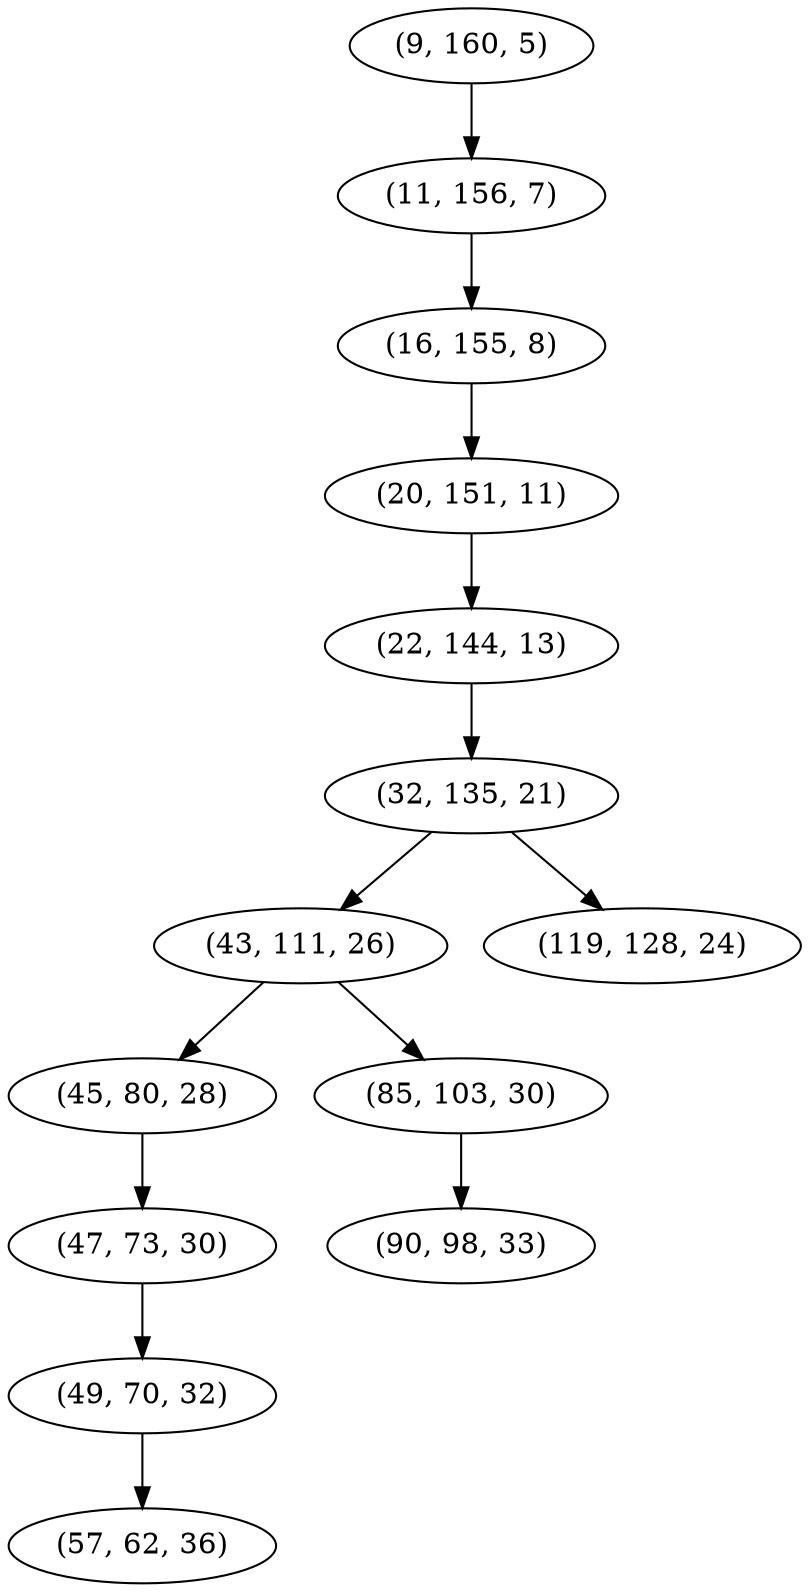 digraph tree {
    "(9, 160, 5)";
    "(11, 156, 7)";
    "(16, 155, 8)";
    "(20, 151, 11)";
    "(22, 144, 13)";
    "(32, 135, 21)";
    "(43, 111, 26)";
    "(45, 80, 28)";
    "(47, 73, 30)";
    "(49, 70, 32)";
    "(57, 62, 36)";
    "(85, 103, 30)";
    "(90, 98, 33)";
    "(119, 128, 24)";
    "(9, 160, 5)" -> "(11, 156, 7)";
    "(11, 156, 7)" -> "(16, 155, 8)";
    "(16, 155, 8)" -> "(20, 151, 11)";
    "(20, 151, 11)" -> "(22, 144, 13)";
    "(22, 144, 13)" -> "(32, 135, 21)";
    "(32, 135, 21)" -> "(43, 111, 26)";
    "(32, 135, 21)" -> "(119, 128, 24)";
    "(43, 111, 26)" -> "(45, 80, 28)";
    "(43, 111, 26)" -> "(85, 103, 30)";
    "(45, 80, 28)" -> "(47, 73, 30)";
    "(47, 73, 30)" -> "(49, 70, 32)";
    "(49, 70, 32)" -> "(57, 62, 36)";
    "(85, 103, 30)" -> "(90, 98, 33)";
}

